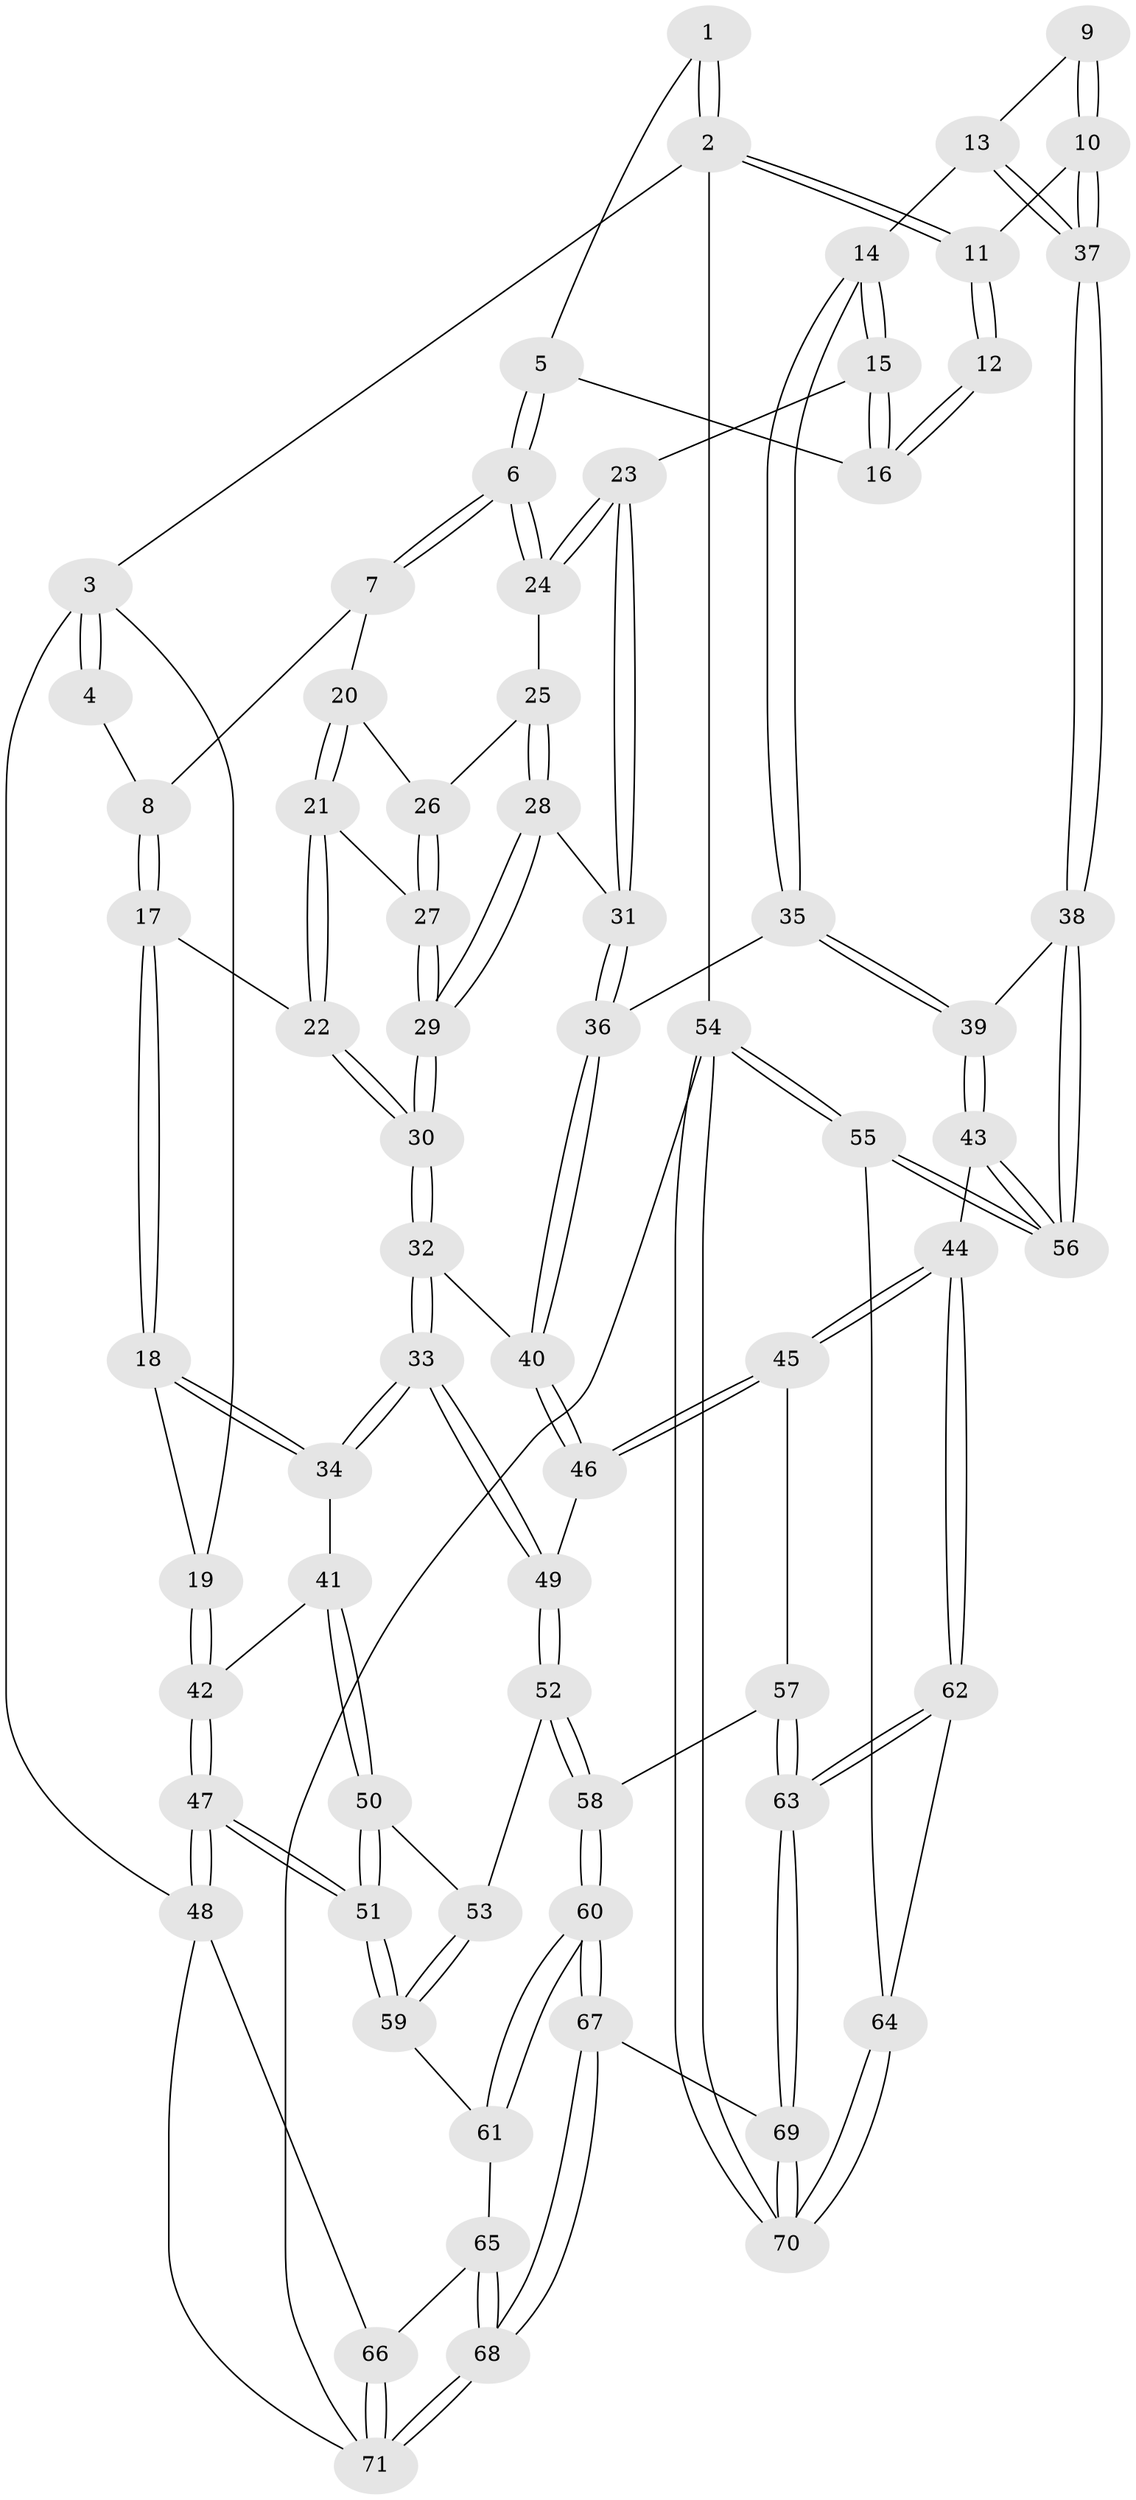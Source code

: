 // coarse degree distribution, {3: 0.12244897959183673, 6: 0.02040816326530612, 4: 0.3673469387755102, 5: 0.46938775510204084, 7: 0.02040816326530612}
// Generated by graph-tools (version 1.1) at 2025/24/03/03/25 07:24:39]
// undirected, 71 vertices, 174 edges
graph export_dot {
graph [start="1"]
  node [color=gray90,style=filled];
  1 [pos="+0.7223769522025957+0"];
  2 [pos="+1+0"];
  3 [pos="+0+0"];
  4 [pos="+0.3697035531987995+0"];
  5 [pos="+0.7359662967289585+0.03789880310652089"];
  6 [pos="+0.5574088062439655+0.10592577451591575"];
  7 [pos="+0.40392374635967576+0"];
  8 [pos="+0.3802463918405867+0"];
  9 [pos="+0.8236742243759314+0.07365876112814333"];
  10 [pos="+1+0.16425358631362647"];
  11 [pos="+1+0"];
  12 [pos="+0.8106273328629704+0.06577854672307872"];
  13 [pos="+0.87361017549825+0.267719065892068"];
  14 [pos="+0.8272642544294779+0.2696931226062343"];
  15 [pos="+0.7357800636056856+0.2127111618654963"];
  16 [pos="+0.7408511583236833+0.045143339104966734"];
  17 [pos="+0.20559485389992754+0.19128583215010522"];
  18 [pos="+0.17782763809878263+0.2044945770094833"];
  19 [pos="+0+0.08902075816863443"];
  20 [pos="+0.39735643345880844+0.13801310285725726"];
  21 [pos="+0.32826524489631825+0.21094140667675745"];
  22 [pos="+0.3124302394539331+0.21847007303274166"];
  23 [pos="+0.6127691530077275+0.25243255397961206"];
  24 [pos="+0.5603576607709693+0.18190269388071043"];
  25 [pos="+0.49755077703587264+0.19988104002952503"];
  26 [pos="+0.4473430529123801+0.20029694896043185"];
  27 [pos="+0.42275778961018257+0.23493999793766593"];
  28 [pos="+0.4548398831705066+0.3248899814476653"];
  29 [pos="+0.4200644820640137+0.3422291163643611"];
  30 [pos="+0.3911922091407819+0.37665830842138737"];
  31 [pos="+0.6035493452797087+0.28928794306663197"];
  32 [pos="+0.37975562572563865+0.4130062513542196"];
  33 [pos="+0.34334139363827765+0.4480849913661731"];
  34 [pos="+0.22296683813842538+0.4275367148340472"];
  35 [pos="+0.7321832946783544+0.41528039350390594"];
  36 [pos="+0.6292139010897676+0.39772210969563865"];
  37 [pos="+1+0.2995855393122282"];
  38 [pos="+1+0.440341869945048"];
  39 [pos="+0.7329854026849636+0.41637754426108764"];
  40 [pos="+0.5888985927827006+0.44530034657367307"];
  41 [pos="+0.20695629838770183+0.43673534286180277"];
  42 [pos="+0+0.25545230264749763"];
  43 [pos="+0.8144128059383551+0.6513346339598375"];
  44 [pos="+0.7403983247544343+0.680787413366429"];
  45 [pos="+0.6864719577199726+0.6766938361265854"];
  46 [pos="+0.5893026974246376+0.5732991646348872"];
  47 [pos="+0+0.6608872804111701"];
  48 [pos="+0+0.7061220330251803"];
  49 [pos="+0.3874117053806343+0.5930480527294274"];
  50 [pos="+0.19280472566810095+0.4539933909319202"];
  51 [pos="+0+0.6572046281905295"];
  52 [pos="+0.3727219554581257+0.6403636037094772"];
  53 [pos="+0.21065302359188687+0.6705963809246027"];
  54 [pos="+1+1"];
  55 [pos="+1+0.6909075753490763"];
  56 [pos="+1+0.655341589194667"];
  57 [pos="+0.5953715126401039+0.7460372314266811"];
  58 [pos="+0.423366052209776+0.7840737133011153"];
  59 [pos="+0.1578135259868674+0.7094869602710747"];
  60 [pos="+0.37439833022012925+0.9032525619811776"];
  61 [pos="+0.20159235670330874+0.7942124275134745"];
  62 [pos="+0.737853696785807+0.8575967487554681"];
  63 [pos="+0.628423200868055+1"];
  64 [pos="+0.8647386035451733+0.9021341797905659"];
  65 [pos="+0.16706023349465518+0.8373432865029385"];
  66 [pos="+0.08278512603939533+0.9149544613109466"];
  67 [pos="+0.39001931341985474+1"];
  68 [pos="+0.2698757395484325+1"];
  69 [pos="+0.616322243084454+1"];
  70 [pos="+0.7355477369094218+1"];
  71 [pos="+0.231650213296604+1"];
  1 -- 2;
  1 -- 2;
  1 -- 5;
  2 -- 3;
  2 -- 11;
  2 -- 11;
  2 -- 54;
  3 -- 4;
  3 -- 4;
  3 -- 19;
  3 -- 48;
  4 -- 8;
  5 -- 6;
  5 -- 6;
  5 -- 16;
  6 -- 7;
  6 -- 7;
  6 -- 24;
  6 -- 24;
  7 -- 8;
  7 -- 20;
  8 -- 17;
  8 -- 17;
  9 -- 10;
  9 -- 10;
  9 -- 13;
  10 -- 11;
  10 -- 37;
  10 -- 37;
  11 -- 12;
  11 -- 12;
  12 -- 16;
  12 -- 16;
  13 -- 14;
  13 -- 37;
  13 -- 37;
  14 -- 15;
  14 -- 15;
  14 -- 35;
  14 -- 35;
  15 -- 16;
  15 -- 16;
  15 -- 23;
  17 -- 18;
  17 -- 18;
  17 -- 22;
  18 -- 19;
  18 -- 34;
  18 -- 34;
  19 -- 42;
  19 -- 42;
  20 -- 21;
  20 -- 21;
  20 -- 26;
  21 -- 22;
  21 -- 22;
  21 -- 27;
  22 -- 30;
  22 -- 30;
  23 -- 24;
  23 -- 24;
  23 -- 31;
  23 -- 31;
  24 -- 25;
  25 -- 26;
  25 -- 28;
  25 -- 28;
  26 -- 27;
  26 -- 27;
  27 -- 29;
  27 -- 29;
  28 -- 29;
  28 -- 29;
  28 -- 31;
  29 -- 30;
  29 -- 30;
  30 -- 32;
  30 -- 32;
  31 -- 36;
  31 -- 36;
  32 -- 33;
  32 -- 33;
  32 -- 40;
  33 -- 34;
  33 -- 34;
  33 -- 49;
  33 -- 49;
  34 -- 41;
  35 -- 36;
  35 -- 39;
  35 -- 39;
  36 -- 40;
  36 -- 40;
  37 -- 38;
  37 -- 38;
  38 -- 39;
  38 -- 56;
  38 -- 56;
  39 -- 43;
  39 -- 43;
  40 -- 46;
  40 -- 46;
  41 -- 42;
  41 -- 50;
  41 -- 50;
  42 -- 47;
  42 -- 47;
  43 -- 44;
  43 -- 56;
  43 -- 56;
  44 -- 45;
  44 -- 45;
  44 -- 62;
  44 -- 62;
  45 -- 46;
  45 -- 46;
  45 -- 57;
  46 -- 49;
  47 -- 48;
  47 -- 48;
  47 -- 51;
  47 -- 51;
  48 -- 66;
  48 -- 71;
  49 -- 52;
  49 -- 52;
  50 -- 51;
  50 -- 51;
  50 -- 53;
  51 -- 59;
  51 -- 59;
  52 -- 53;
  52 -- 58;
  52 -- 58;
  53 -- 59;
  53 -- 59;
  54 -- 55;
  54 -- 55;
  54 -- 70;
  54 -- 70;
  54 -- 71;
  55 -- 56;
  55 -- 56;
  55 -- 64;
  57 -- 58;
  57 -- 63;
  57 -- 63;
  58 -- 60;
  58 -- 60;
  59 -- 61;
  60 -- 61;
  60 -- 61;
  60 -- 67;
  60 -- 67;
  61 -- 65;
  62 -- 63;
  62 -- 63;
  62 -- 64;
  63 -- 69;
  63 -- 69;
  64 -- 70;
  64 -- 70;
  65 -- 66;
  65 -- 68;
  65 -- 68;
  66 -- 71;
  66 -- 71;
  67 -- 68;
  67 -- 68;
  67 -- 69;
  68 -- 71;
  68 -- 71;
  69 -- 70;
  69 -- 70;
}
